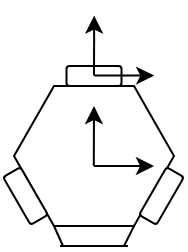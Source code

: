 <mxfile version="24.8.3">
  <diagram name="Page-1" id="jjm_6yDGOMSJnaItE-PE">
    <mxGraphModel dx="434" dy="225" grid="1" gridSize="10" guides="1" tooltips="1" connect="1" arrows="1" fold="1" page="1" pageScale="1" pageWidth="850" pageHeight="1100" math="0" shadow="0">
      <root>
        <mxCell id="0" />
        <mxCell id="1" parent="0" />
        <mxCell id="HKZ9QP1TeCKkzhwh4RXd-1" value="" style="shape=hexagon;perimeter=hexagonPerimeter2;whiteSpace=wrap;html=1;fixedSize=1;" parent="1" vertex="1">
          <mxGeometry x="100" y="120" width="80" height="70" as="geometry" />
        </mxCell>
        <mxCell id="VlvfsW5KB2tlWdJKDC6B-1" value="" style="rounded=1;whiteSpace=wrap;html=1;" vertex="1" parent="1">
          <mxGeometry x="126.25" y="110" width="27.5" height="10" as="geometry" />
        </mxCell>
        <mxCell id="VlvfsW5KB2tlWdJKDC6B-2" value="" style="rounded=1;whiteSpace=wrap;html=1;rotation=-60;" vertex="1" parent="1">
          <mxGeometry x="160" y="170" width="27.5" height="10" as="geometry" />
        </mxCell>
        <mxCell id="VlvfsW5KB2tlWdJKDC6B-4" value="" style="rounded=1;whiteSpace=wrap;html=1;rotation=60;" vertex="1" parent="1">
          <mxGeometry x="92" y="170" width="27.5" height="10" as="geometry" />
        </mxCell>
        <mxCell id="VlvfsW5KB2tlWdJKDC6B-7" value="" style="endArrow=none;html=1;rounded=0;entryX=0.747;entryY=0.995;entryDx=0;entryDy=0;entryPerimeter=0;" edge="1" parent="1">
          <mxGeometry width="50" height="50" relative="1" as="geometry">
            <mxPoint x="155" y="200" as="sourcePoint" />
            <mxPoint x="160.0" y="190.0" as="targetPoint" />
          </mxGeometry>
        </mxCell>
        <mxCell id="VlvfsW5KB2tlWdJKDC6B-8" value="" style="endArrow=none;html=1;rounded=0;entryX=0.747;entryY=0.995;entryDx=0;entryDy=0;entryPerimeter=0;" edge="1" parent="1">
          <mxGeometry width="50" height="50" relative="1" as="geometry">
            <mxPoint x="124.5" y="200" as="sourcePoint" />
            <mxPoint x="120.0" y="190.0" as="targetPoint" />
          </mxGeometry>
        </mxCell>
        <mxCell id="VlvfsW5KB2tlWdJKDC6B-9" value="" style="endArrow=none;html=1;rounded=0;" edge="1" parent="1">
          <mxGeometry width="50" height="50" relative="1" as="geometry">
            <mxPoint x="123" y="200" as="sourcePoint" />
            <mxPoint x="157" y="200" as="targetPoint" />
          </mxGeometry>
        </mxCell>
        <mxCell id="VlvfsW5KB2tlWdJKDC6B-24" value="" style="endArrow=classic;html=1;rounded=0;" edge="1" parent="1">
          <mxGeometry width="50" height="50" relative="1" as="geometry">
            <mxPoint x="140" y="160" as="sourcePoint" />
            <mxPoint x="170" y="160" as="targetPoint" />
          </mxGeometry>
        </mxCell>
        <mxCell id="VlvfsW5KB2tlWdJKDC6B-25" value="" style="endArrow=classic;html=1;rounded=0;" edge="1" parent="1">
          <mxGeometry width="50" height="50" relative="1" as="geometry">
            <mxPoint x="139.9" y="160" as="sourcePoint" />
            <mxPoint x="140" y="130" as="targetPoint" />
          </mxGeometry>
        </mxCell>
        <mxCell id="VlvfsW5KB2tlWdJKDC6B-26" value="" style="endArrow=classic;html=1;rounded=0;" edge="1" parent="1">
          <mxGeometry width="50" height="50" relative="1" as="geometry">
            <mxPoint x="140.1" y="114.81" as="sourcePoint" />
            <mxPoint x="170.1" y="114.81" as="targetPoint" />
          </mxGeometry>
        </mxCell>
        <mxCell id="VlvfsW5KB2tlWdJKDC6B-27" value="" style="endArrow=classic;html=1;rounded=0;" edge="1" parent="1">
          <mxGeometry width="50" height="50" relative="1" as="geometry">
            <mxPoint x="140" y="114.81" as="sourcePoint" />
            <mxPoint x="140.1" y="84.81" as="targetPoint" />
          </mxGeometry>
        </mxCell>
      </root>
    </mxGraphModel>
  </diagram>
</mxfile>
